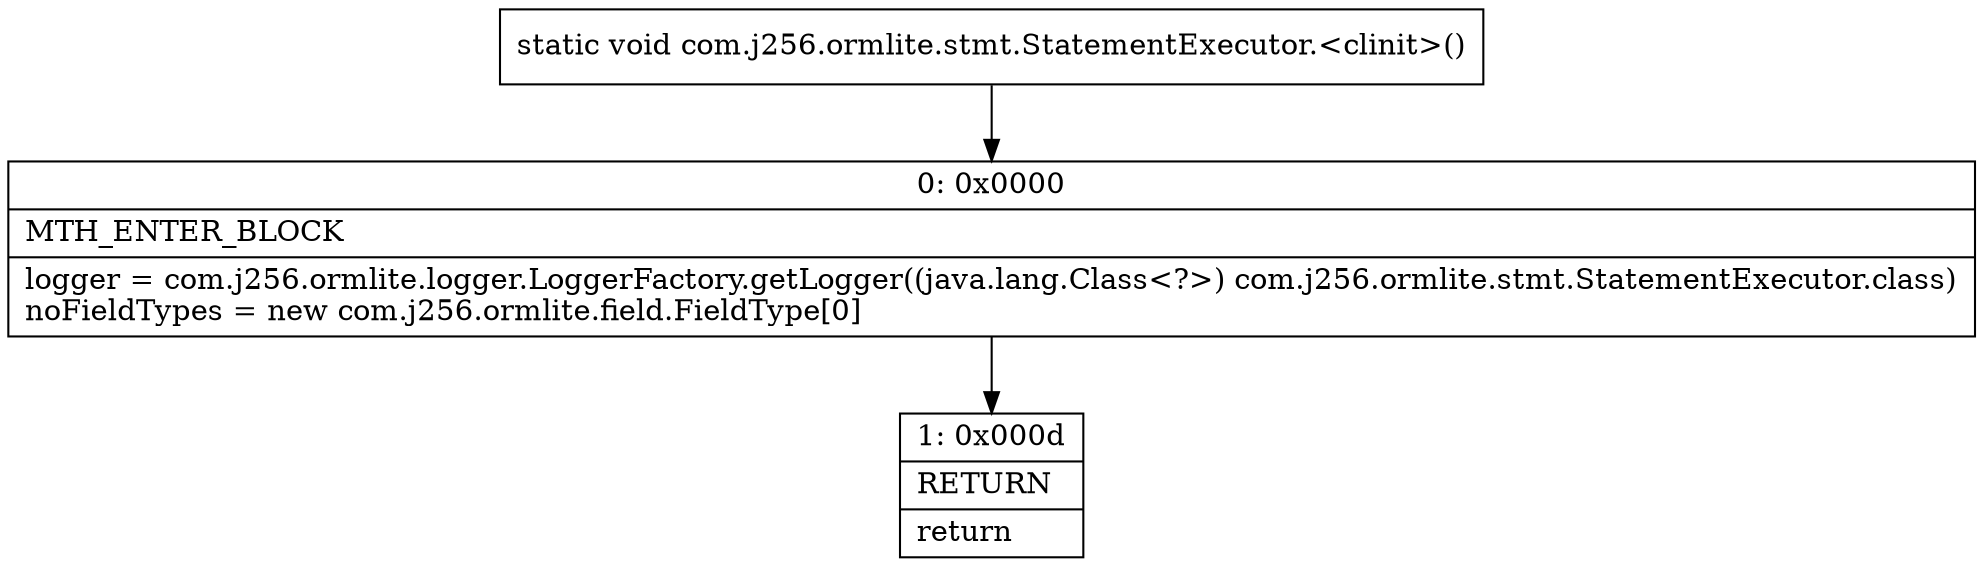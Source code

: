 digraph "CFG forcom.j256.ormlite.stmt.StatementExecutor.\<clinit\>()V" {
Node_0 [shape=record,label="{0\:\ 0x0000|MTH_ENTER_BLOCK\l|logger = com.j256.ormlite.logger.LoggerFactory.getLogger((java.lang.Class\<?\>) com.j256.ormlite.stmt.StatementExecutor.class)\lnoFieldTypes = new com.j256.ormlite.field.FieldType[0]\l}"];
Node_1 [shape=record,label="{1\:\ 0x000d|RETURN\l|return\l}"];
MethodNode[shape=record,label="{static void com.j256.ormlite.stmt.StatementExecutor.\<clinit\>() }"];
MethodNode -> Node_0;
Node_0 -> Node_1;
}

